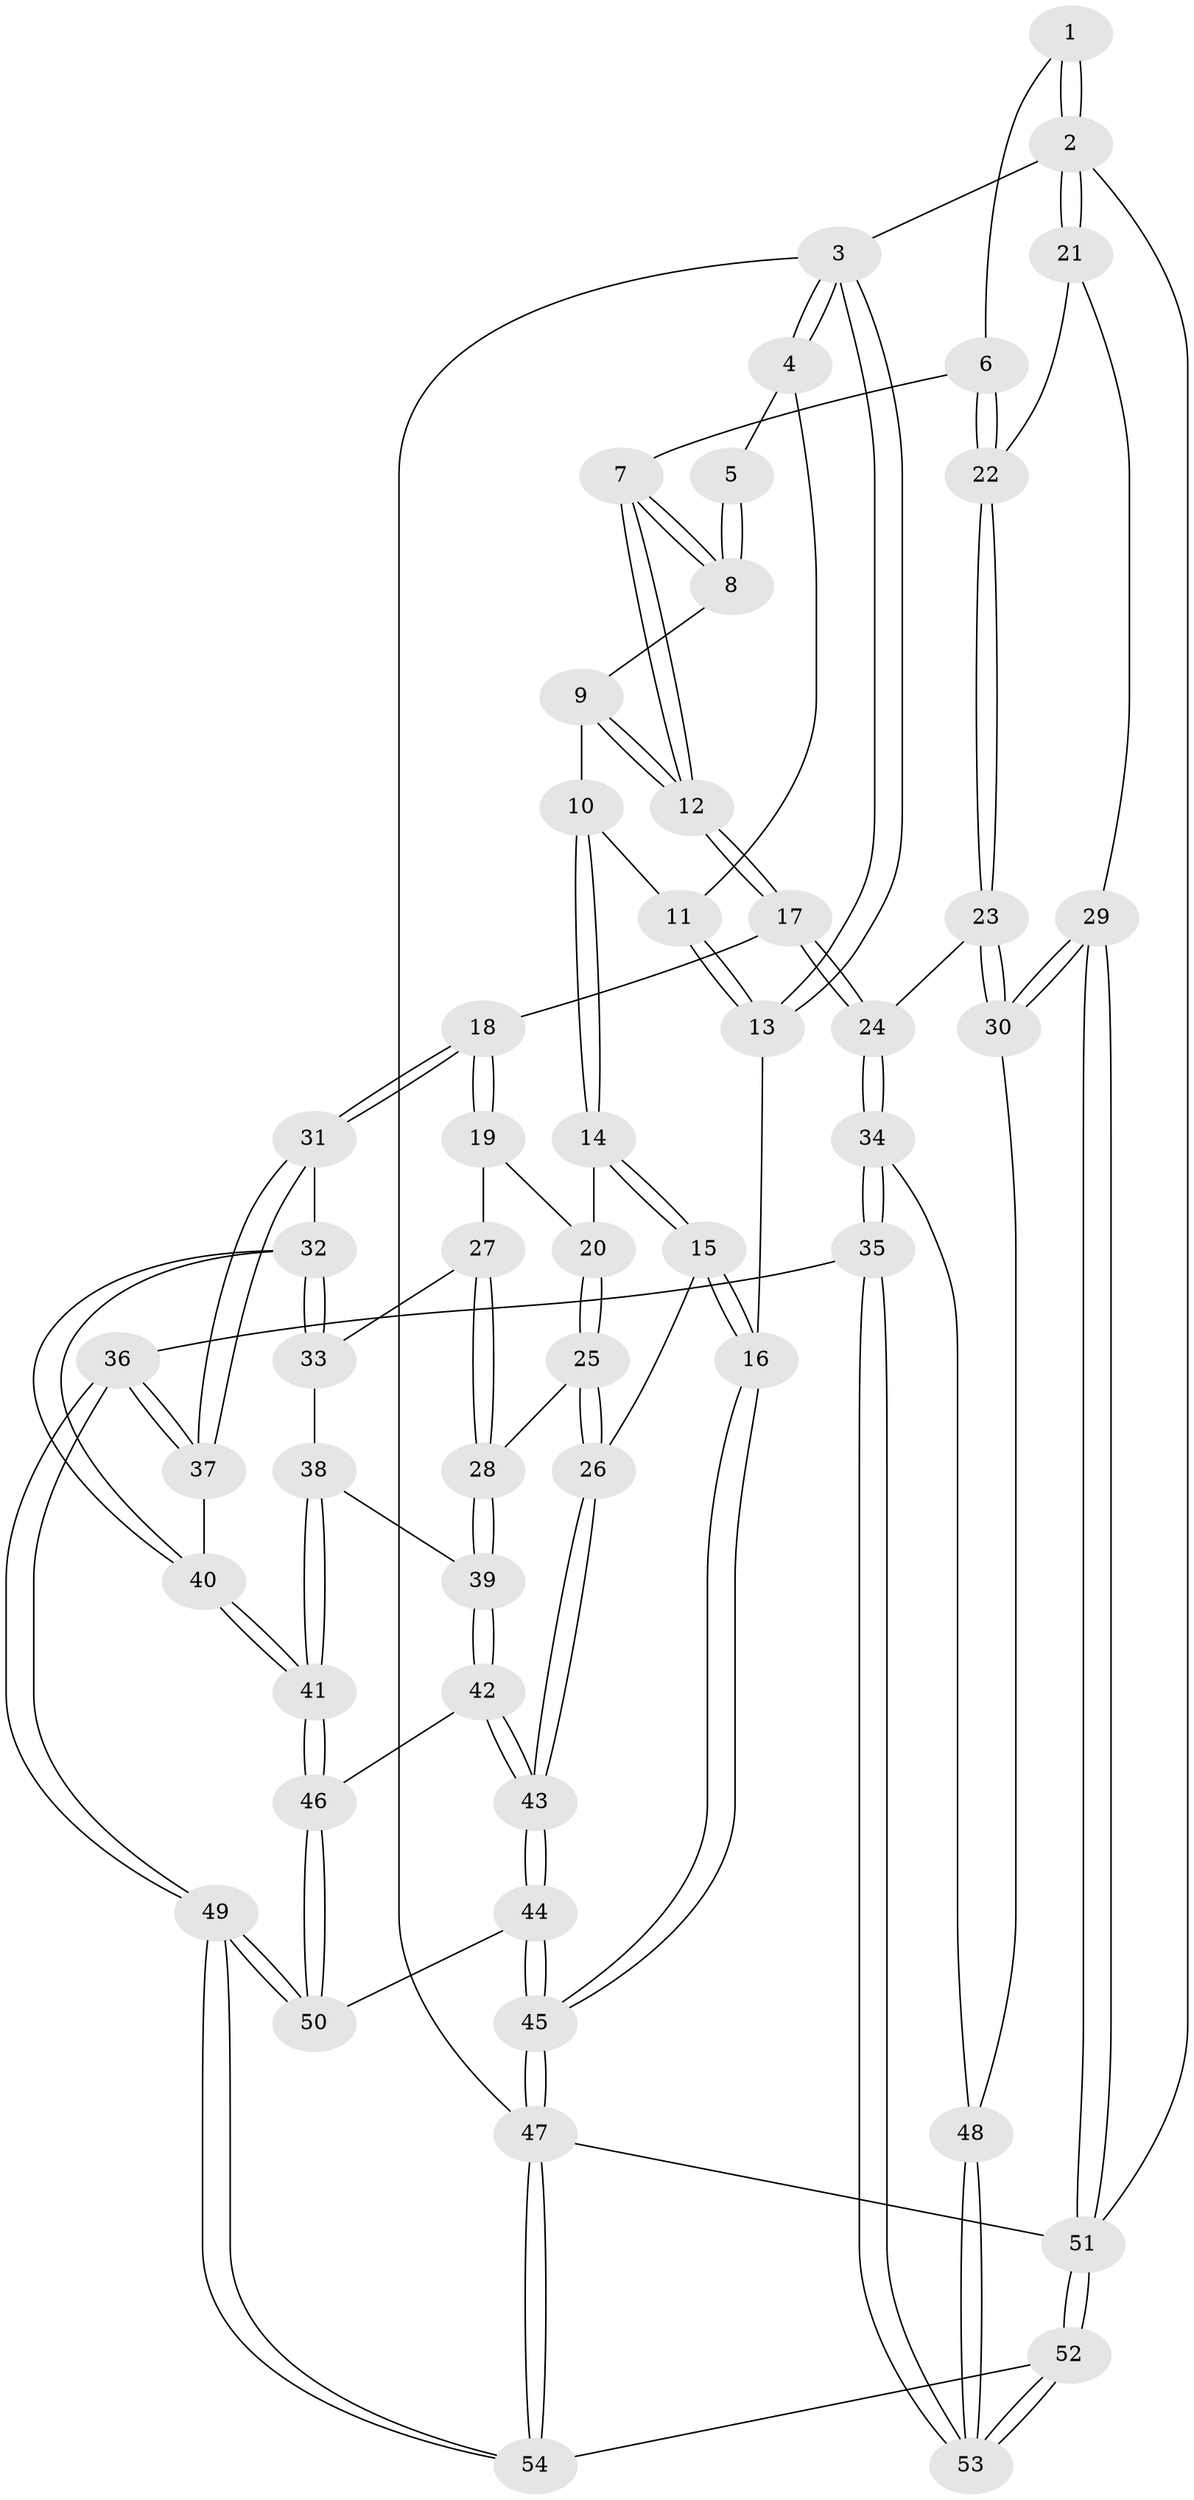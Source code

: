 // coarse degree distribution, {3: 0.375, 8: 0.125, 4: 0.25, 5: 0.125, 6: 0.125}
// Generated by graph-tools (version 1.1) at 2025/21/03/04/25 18:21:34]
// undirected, 54 vertices, 132 edges
graph export_dot {
graph [start="1"]
  node [color=gray90,style=filled];
  1 [pos="+0.7872957878093922+0"];
  2 [pos="+1+0"];
  3 [pos="+0+0"];
  4 [pos="+0.2783276288954335+0"];
  5 [pos="+0.4825784135962832+0"];
  6 [pos="+0.7802664219060715+0.2746595246250475"];
  7 [pos="+0.7404578301576632+0.29102953149314365"];
  8 [pos="+0.592524530425293+0.17515095931714156"];
  9 [pos="+0.47432794760044866+0.22815974239870376"];
  10 [pos="+0.29524091563497457+0.2481239708977485"];
  11 [pos="+0.2702352200904344+0.1991074579633562"];
  12 [pos="+0.6165471333411645+0.4668920296063137"];
  13 [pos="+0+0.3456803402238803"];
  14 [pos="+0.3088869540316602+0.3375105655580938"];
  15 [pos="+0+0.4819256812346405"];
  16 [pos="+0+0.4404123634341408"];
  17 [pos="+0.6152067286787946+0.46919862615675034"];
  18 [pos="+0.5968096973465375+0.4763010029390662"];
  19 [pos="+0.3413724783559177+0.3935310611043712"];
  20 [pos="+0.3347458812246831+0.3885925790895272"];
  21 [pos="+1+0.24865096751487484"];
  22 [pos="+0.9627901161588692+0.30372774759270427"];
  23 [pos="+0.8712937904561546+0.6514580340586511"];
  24 [pos="+0.8118130522403681+0.6604435388321115"];
  25 [pos="+0.1296755224301283+0.6103503890480729"];
  26 [pos="+0.12609134259963087+0.6103894351536371"];
  27 [pos="+0.3412814402113108+0.5868869826023649"];
  28 [pos="+0.1406473247511681+0.6166644857128633"];
  29 [pos="+1+0.7184913231205433"];
  30 [pos="+0.9761548349276028+0.6876209205108498"];
  31 [pos="+0.4976872296831+0.6714610008732637"];
  32 [pos="+0.4007870493862633+0.6558591133921137"];
  33 [pos="+0.3774033072891209+0.650077210769867"];
  34 [pos="+0.7430079521165549+0.7895951288464425"];
  35 [pos="+0.701360363925613+0.8419509125760116"];
  36 [pos="+0.5940950695252273+0.8839528271491506"];
  37 [pos="+0.5043824065833036+0.7048256379734351"];
  38 [pos="+0.33517796455625387+0.6745955070151349"];
  39 [pos="+0.20859881139521178+0.6770838986895019"];
  40 [pos="+0.333390723548097+0.8071510266497697"];
  41 [pos="+0.3094650685596891+0.8249897096919648"];
  42 [pos="+0.2508616745929+0.8086361955081535"];
  43 [pos="+0.05188455936376855+0.8381325827368544"];
  44 [pos="+0.011219371875507641+0.8840299197170147"];
  45 [pos="+0+1"];
  46 [pos="+0.2967214763205927+0.8432035381325512"];
  47 [pos="+0+1"];
  48 [pos="+0.9013998751247854+0.8511374884302949"];
  49 [pos="+0.45221664584354704+1"];
  50 [pos="+0.34338380834791854+0.9969708761999019"];
  51 [pos="+1+1"];
  52 [pos="+1+1"];
  53 [pos="+0.9618076975261226+1"];
  54 [pos="+0.452224081435485+1"];
  1 -- 2;
  1 -- 2;
  1 -- 6;
  2 -- 3;
  2 -- 21;
  2 -- 21;
  2 -- 51;
  3 -- 4;
  3 -- 4;
  3 -- 13;
  3 -- 13;
  3 -- 47;
  4 -- 5;
  4 -- 11;
  5 -- 8;
  5 -- 8;
  6 -- 7;
  6 -- 22;
  6 -- 22;
  7 -- 8;
  7 -- 8;
  7 -- 12;
  7 -- 12;
  8 -- 9;
  9 -- 10;
  9 -- 12;
  9 -- 12;
  10 -- 11;
  10 -- 14;
  10 -- 14;
  11 -- 13;
  11 -- 13;
  12 -- 17;
  12 -- 17;
  13 -- 16;
  14 -- 15;
  14 -- 15;
  14 -- 20;
  15 -- 16;
  15 -- 16;
  15 -- 26;
  16 -- 45;
  16 -- 45;
  17 -- 18;
  17 -- 24;
  17 -- 24;
  18 -- 19;
  18 -- 19;
  18 -- 31;
  18 -- 31;
  19 -- 20;
  19 -- 27;
  20 -- 25;
  20 -- 25;
  21 -- 22;
  21 -- 29;
  22 -- 23;
  22 -- 23;
  23 -- 24;
  23 -- 30;
  23 -- 30;
  24 -- 34;
  24 -- 34;
  25 -- 26;
  25 -- 26;
  25 -- 28;
  26 -- 43;
  26 -- 43;
  27 -- 28;
  27 -- 28;
  27 -- 33;
  28 -- 39;
  28 -- 39;
  29 -- 30;
  29 -- 30;
  29 -- 51;
  29 -- 51;
  30 -- 48;
  31 -- 32;
  31 -- 37;
  31 -- 37;
  32 -- 33;
  32 -- 33;
  32 -- 40;
  32 -- 40;
  33 -- 38;
  34 -- 35;
  34 -- 35;
  34 -- 48;
  35 -- 36;
  35 -- 53;
  35 -- 53;
  36 -- 37;
  36 -- 37;
  36 -- 49;
  36 -- 49;
  37 -- 40;
  38 -- 39;
  38 -- 41;
  38 -- 41;
  39 -- 42;
  39 -- 42;
  40 -- 41;
  40 -- 41;
  41 -- 46;
  41 -- 46;
  42 -- 43;
  42 -- 43;
  42 -- 46;
  43 -- 44;
  43 -- 44;
  44 -- 45;
  44 -- 45;
  44 -- 50;
  45 -- 47;
  45 -- 47;
  46 -- 50;
  46 -- 50;
  47 -- 54;
  47 -- 54;
  47 -- 51;
  48 -- 53;
  48 -- 53;
  49 -- 50;
  49 -- 50;
  49 -- 54;
  49 -- 54;
  51 -- 52;
  51 -- 52;
  52 -- 53;
  52 -- 53;
  52 -- 54;
}

